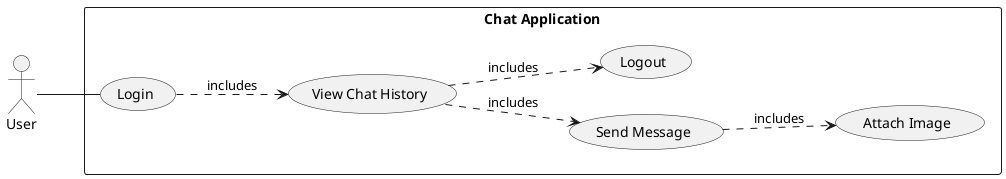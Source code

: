 @startuml
'https://plantuml.com/use-case-diagram

left to right direction

actor User

rectangle "Chat Application" {
  usecase "Login" as UC1
  usecase "View Chat History" as UC2
  usecase "Send Message" as UC3
  usecase "Attach Image" as UC4
  usecase "Logout" as UC5
}

User -- UC1
UC1 ..> UC2 : includes
UC2 ..> UC3 : includes
UC3 ..> UC4 : includes
UC2 ..> UC5 : includes

@enduml